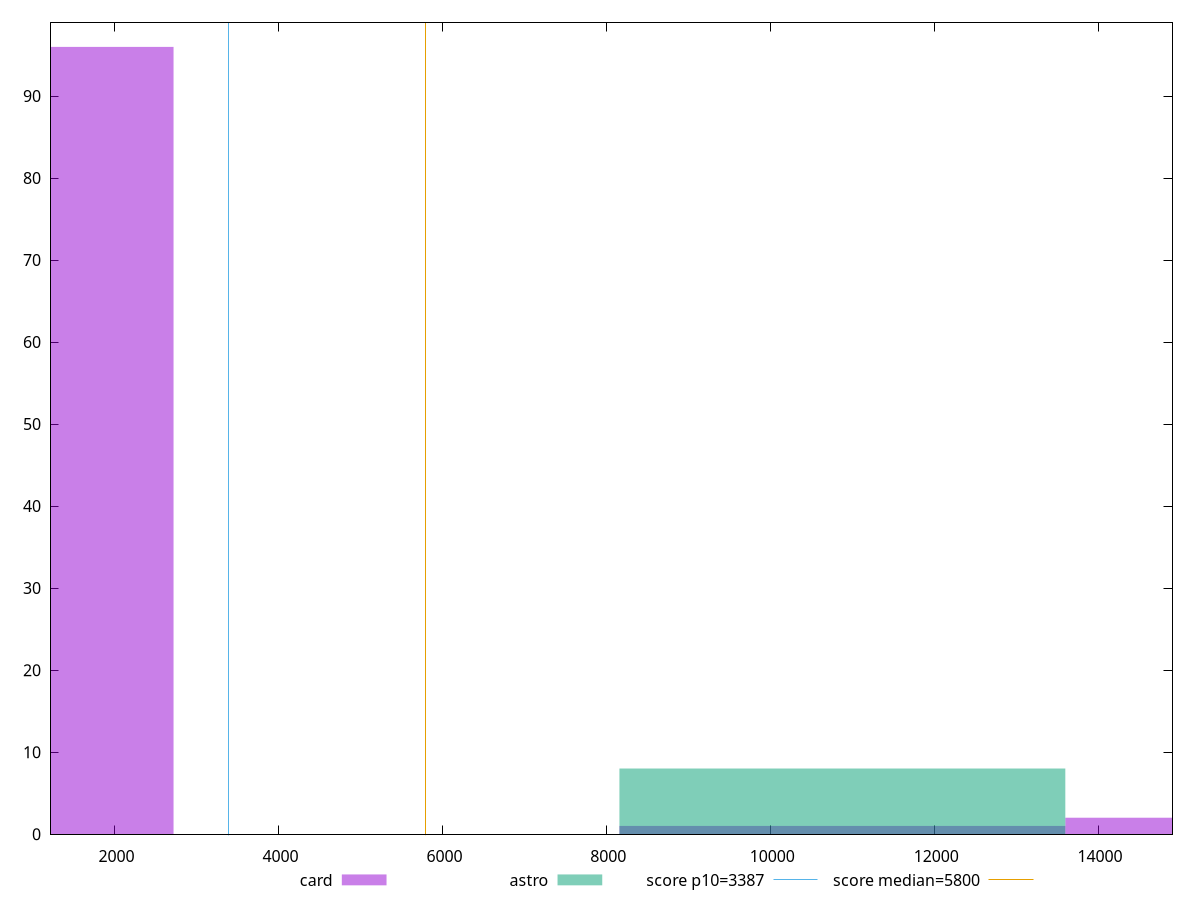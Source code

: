 reset

$card <<EOF
10879.97645933299 1
16319.964688999484 2
0 96
EOF

$astro <<EOF
10879.97645933299 8
EOF

set key outside below
set boxwidth 5439.988229666495
set xrange [1212.792:14907.601726514558]
set yrange [0:99]
set trange [0:99]
set style fill transparent solid 0.5 noborder

set parametric
set terminal svg size 640, 500 enhanced background rgb 'white'
set output "report/report_00029_2021-02-24T13-36-40.390Z/speed-index/comparison/histogram/2_vs_3.svg"

plot $card title "card" with boxes, \
     $astro title "astro" with boxes, \
     3387,t title "score p10=3387", \
     5800,t title "score median=5800"

reset

